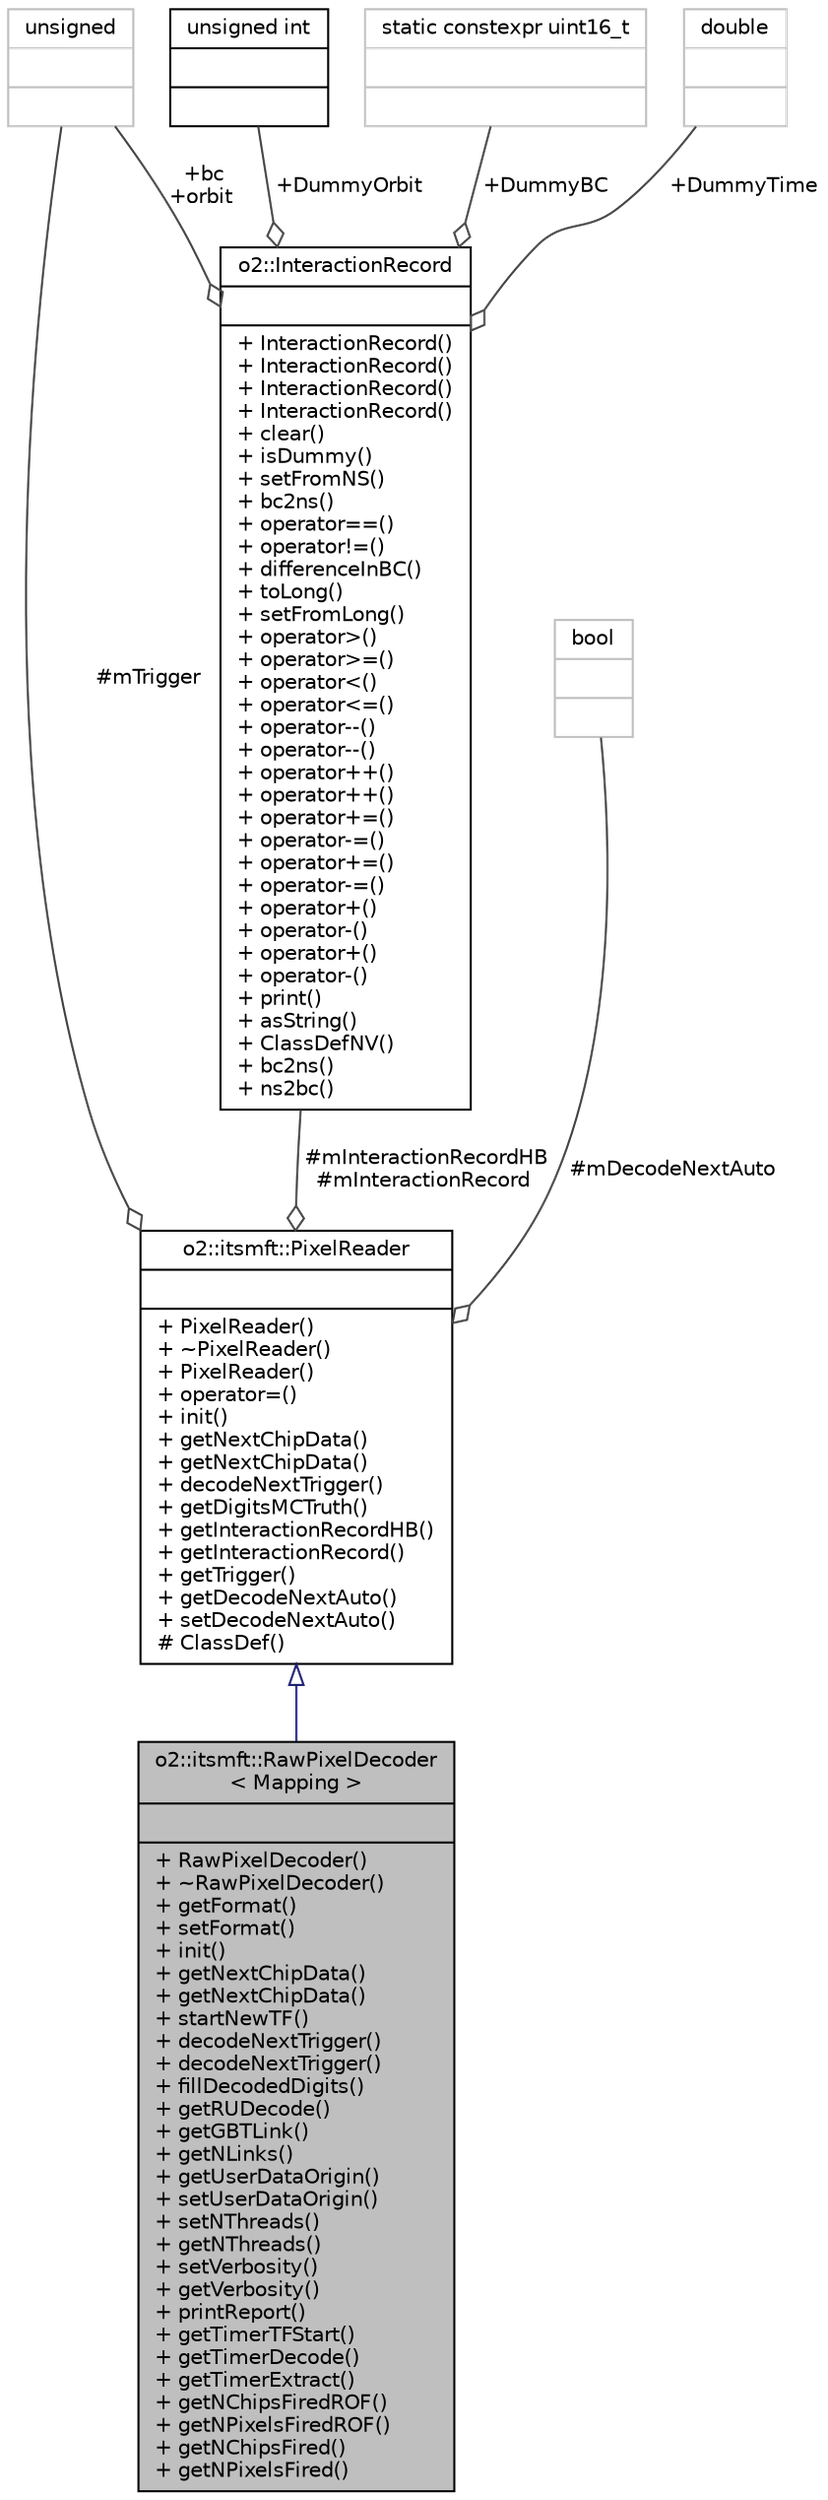 digraph "o2::itsmft::RawPixelDecoder&lt; Mapping &gt;"
{
 // INTERACTIVE_SVG=YES
  bgcolor="transparent";
  edge [fontname="Helvetica",fontsize="10",labelfontname="Helvetica",labelfontsize="10"];
  node [fontname="Helvetica",fontsize="10",shape=record];
  Node2 [label="{o2::itsmft::RawPixelDecoder\l\< Mapping \>\n||+ RawPixelDecoder()\l+ ~RawPixelDecoder()\l+ getFormat()\l+ setFormat()\l+ init()\l+ getNextChipData()\l+ getNextChipData()\l+ startNewTF()\l+ decodeNextTrigger()\l+ decodeNextTrigger()\l+ fillDecodedDigits()\l+ getRUDecode()\l+ getGBTLink()\l+ getNLinks()\l+ getUserDataOrigin()\l+ setUserDataOrigin()\l+ setNThreads()\l+ getNThreads()\l+ setVerbosity()\l+ getVerbosity()\l+ printReport()\l+ getTimerTFStart()\l+ getTimerDecode()\l+ getTimerExtract()\l+ getNChipsFiredROF()\l+ getNPixelsFiredROF()\l+ getNChipsFired()\l+ getNPixelsFired()\l}",height=0.2,width=0.4,color="black", fillcolor="grey75", style="filled", fontcolor="black"];
  Node3 -> Node2 [dir="back",color="midnightblue",fontsize="10",style="solid",arrowtail="onormal",fontname="Helvetica"];
  Node3 [label="{o2::itsmft::PixelReader\n||+ PixelReader()\l+ ~PixelReader()\l+ PixelReader()\l+ operator=()\l+ init()\l+ getNextChipData()\l+ getNextChipData()\l+ decodeNextTrigger()\l+ getDigitsMCTruth()\l+ getInteractionRecordHB()\l+ getInteractionRecord()\l+ getTrigger()\l+ getDecodeNextAuto()\l+ setDecodeNextAuto()\l# ClassDef()\l}",height=0.2,width=0.4,color="black",URL="$d1/d4f/classo2_1_1itsmft_1_1PixelReader.html",tooltip="PixelReader class for the ITSMFT. "];
  Node4 -> Node3 [color="grey25",fontsize="10",style="solid",label=" #mInteractionRecordHB\n#mInteractionRecord" ,arrowhead="odiamond",fontname="Helvetica"];
  Node4 [label="{o2::InteractionRecord\n||+ InteractionRecord()\l+ InteractionRecord()\l+ InteractionRecord()\l+ InteractionRecord()\l+ clear()\l+ isDummy()\l+ setFromNS()\l+ bc2ns()\l+ operator==()\l+ operator!=()\l+ differenceInBC()\l+ toLong()\l+ setFromLong()\l+ operator\>()\l+ operator\>=()\l+ operator\<()\l+ operator\<=()\l+ operator--()\l+ operator--()\l+ operator++()\l+ operator++()\l+ operator+=()\l+ operator-=()\l+ operator+=()\l+ operator-=()\l+ operator+()\l+ operator-()\l+ operator+()\l+ operator-()\l+ print()\l+ asString()\l+ ClassDefNV()\l+ bc2ns()\l+ ns2bc()\l}",height=0.2,width=0.4,color="black",URL="$d1/d21/structo2_1_1InteractionRecord.html"];
  Node5 -> Node4 [color="grey25",fontsize="10",style="solid",label=" +DummyTime" ,arrowhead="odiamond",fontname="Helvetica"];
  Node5 [label="{double\n||}",height=0.2,width=0.4,color="grey75"];
  Node6 -> Node4 [color="grey25",fontsize="10",style="solid",label=" +DummyOrbit" ,arrowhead="odiamond",fontname="Helvetica"];
  Node6 [label="{unsigned int\n||}",height=0.2,width=0.4,color="black",URL="$d2/d5f/classunsigned_01int.html"];
  Node7 -> Node4 [color="grey25",fontsize="10",style="solid",label=" +bc\n+orbit" ,arrowhead="odiamond",fontname="Helvetica"];
  Node7 [label="{unsigned\n||}",height=0.2,width=0.4,color="grey75"];
  Node8 -> Node4 [color="grey25",fontsize="10",style="solid",label=" +DummyBC" ,arrowhead="odiamond",fontname="Helvetica"];
  Node8 [label="{static constexpr uint16_t\n||}",height=0.2,width=0.4,color="grey75"];
  Node9 -> Node3 [color="grey25",fontsize="10",style="solid",label=" #mDecodeNextAuto" ,arrowhead="odiamond",fontname="Helvetica"];
  Node9 [label="{bool\n||}",height=0.2,width=0.4,color="grey75"];
  Node7 -> Node3 [color="grey25",fontsize="10",style="solid",label=" #mTrigger" ,arrowhead="odiamond",fontname="Helvetica"];
}
